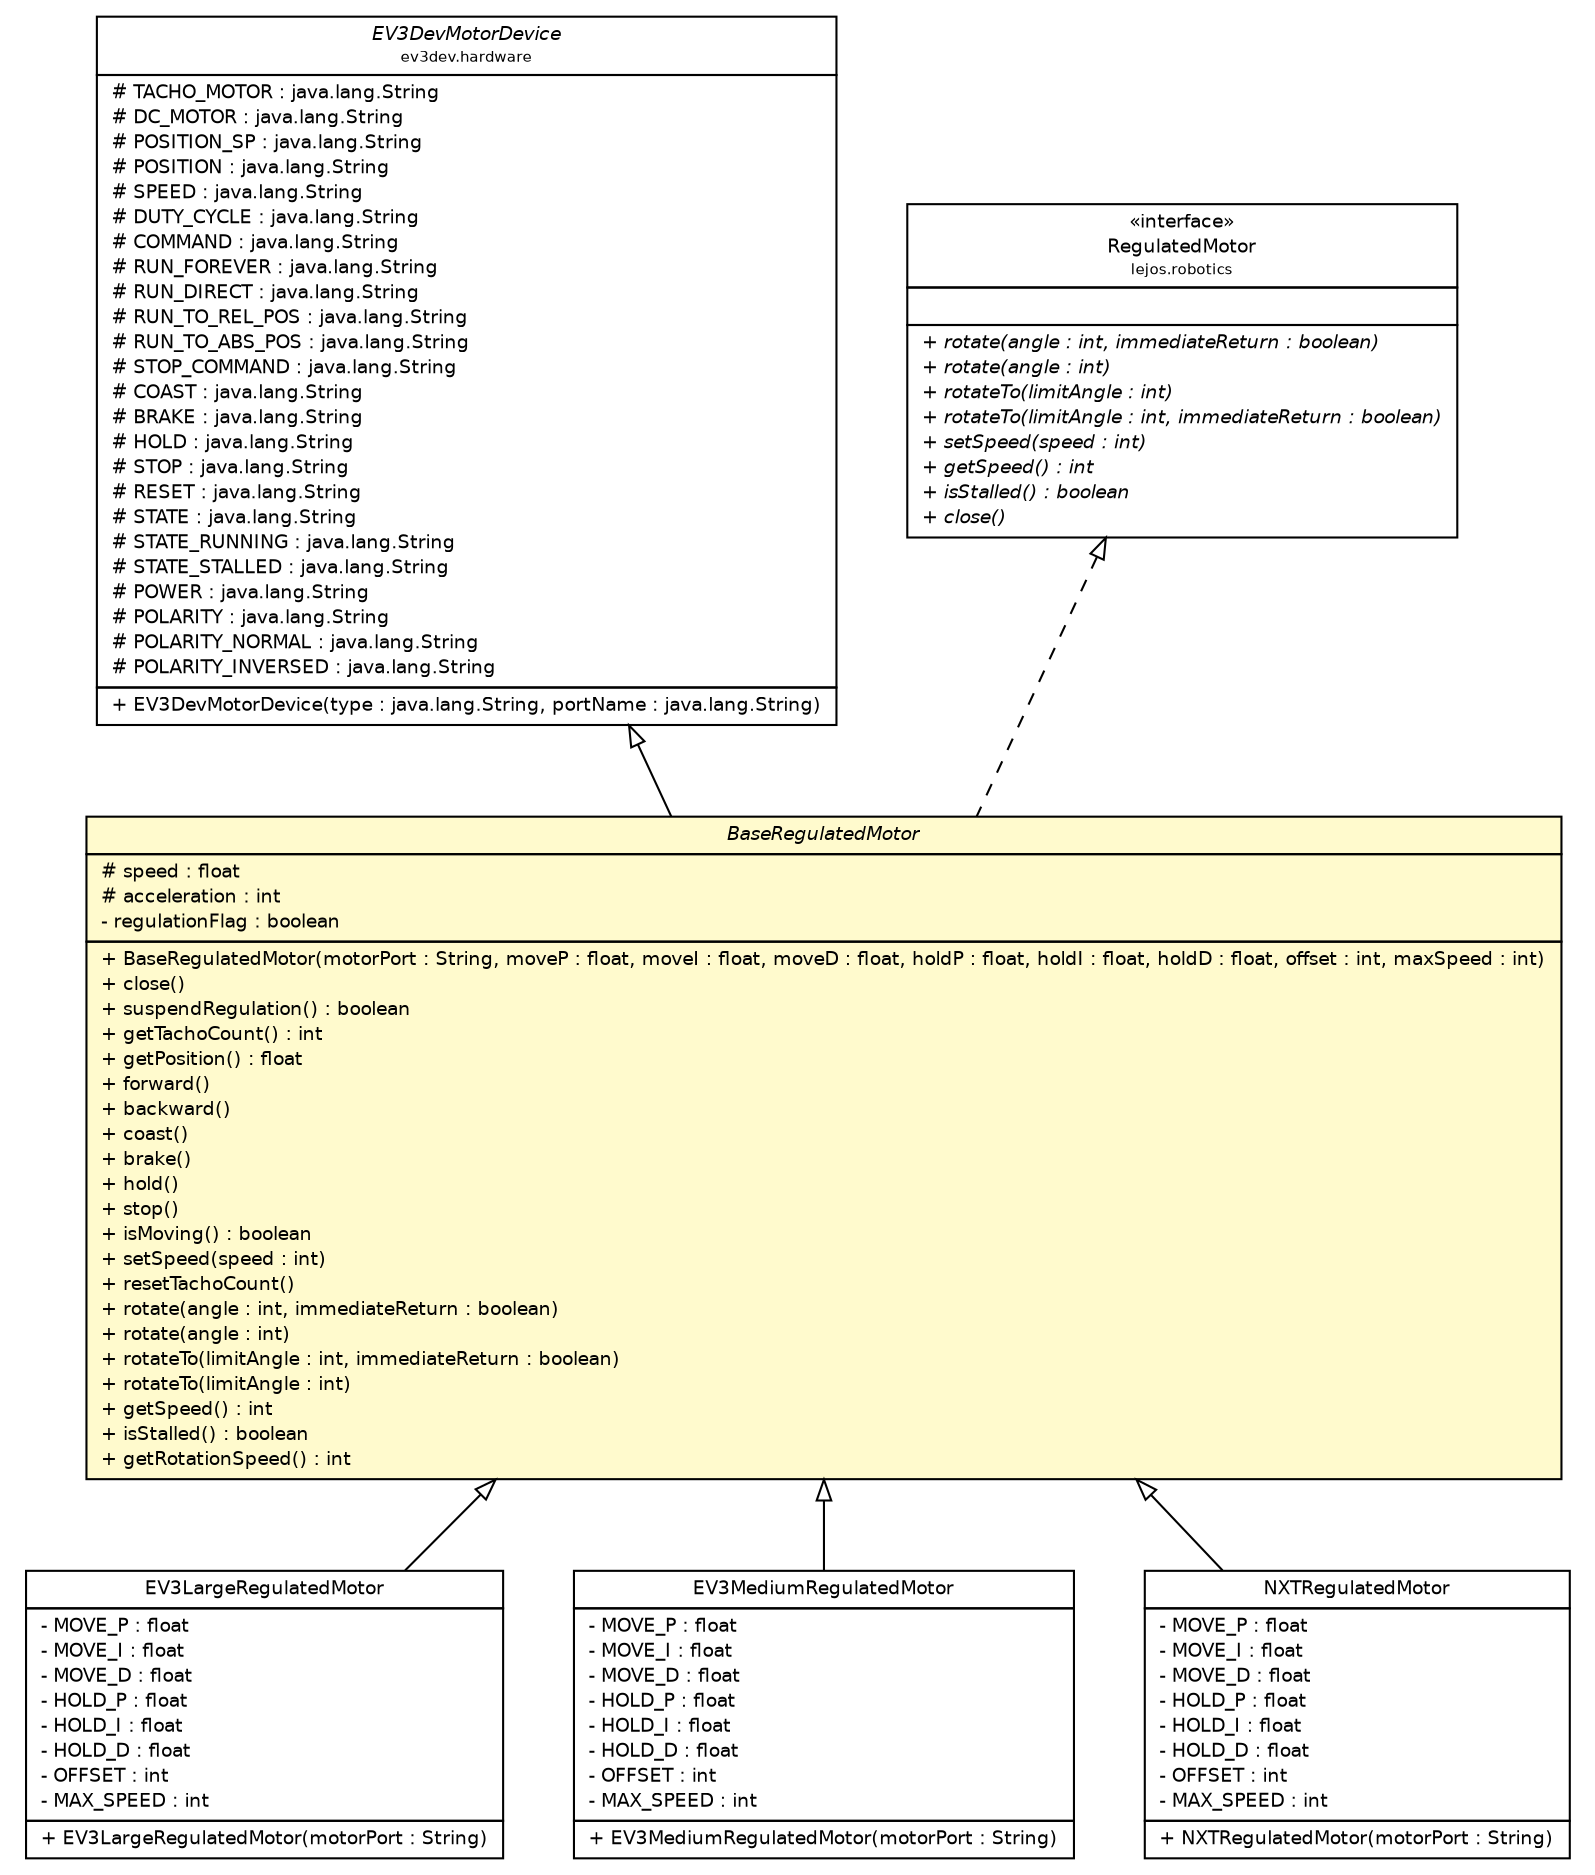 #!/usr/local/bin/dot
#
# Class diagram 
# Generated by UMLGraph version R5_6-24-gf6e263 (http://www.umlgraph.org/)
#

digraph G {
	edge [fontname="Helvetica",fontsize=10,labelfontname="Helvetica",labelfontsize=10];
	node [fontname="Helvetica",fontsize=10,shape=plaintext];
	nodesep=0.25;
	ranksep=0.5;
	// ev3dev.hardware.EV3DevMotorDevice
	c1547 [label=<<table title="ev3dev.hardware.EV3DevMotorDevice" border="0" cellborder="1" cellspacing="0" cellpadding="2" port="p" href="../../EV3DevMotorDevice.html">
		<tr><td><table border="0" cellspacing="0" cellpadding="1">
<tr><td align="center" balign="center"><font face="Helvetica-Oblique"> EV3DevMotorDevice </font></td></tr>
<tr><td align="center" balign="center"><font point-size="7.0"> ev3dev.hardware </font></td></tr>
		</table></td></tr>
		<tr><td><table border="0" cellspacing="0" cellpadding="1">
<tr><td align="left" balign="left"> # TACHO_MOTOR : java.lang.String </td></tr>
<tr><td align="left" balign="left"> # DC_MOTOR : java.lang.String </td></tr>
<tr><td align="left" balign="left"> # POSITION_SP : java.lang.String </td></tr>
<tr><td align="left" balign="left"> # POSITION : java.lang.String </td></tr>
<tr><td align="left" balign="left"> # SPEED : java.lang.String </td></tr>
<tr><td align="left" balign="left"> # DUTY_CYCLE : java.lang.String </td></tr>
<tr><td align="left" balign="left"> # COMMAND : java.lang.String </td></tr>
<tr><td align="left" balign="left"> # RUN_FOREVER : java.lang.String </td></tr>
<tr><td align="left" balign="left"> # RUN_DIRECT : java.lang.String </td></tr>
<tr><td align="left" balign="left"> # RUN_TO_REL_POS : java.lang.String </td></tr>
<tr><td align="left" balign="left"> # RUN_TO_ABS_POS : java.lang.String </td></tr>
<tr><td align="left" balign="left"> # STOP_COMMAND : java.lang.String </td></tr>
<tr><td align="left" balign="left"> # COAST : java.lang.String </td></tr>
<tr><td align="left" balign="left"> # BRAKE : java.lang.String </td></tr>
<tr><td align="left" balign="left"> # HOLD : java.lang.String </td></tr>
<tr><td align="left" balign="left"> # STOP : java.lang.String </td></tr>
<tr><td align="left" balign="left"> # RESET : java.lang.String </td></tr>
<tr><td align="left" balign="left"> # STATE : java.lang.String </td></tr>
<tr><td align="left" balign="left"> # STATE_RUNNING : java.lang.String </td></tr>
<tr><td align="left" balign="left"> # STATE_STALLED : java.lang.String </td></tr>
<tr><td align="left" balign="left"> # POWER : java.lang.String </td></tr>
<tr><td align="left" balign="left"> # POLARITY : java.lang.String </td></tr>
<tr><td align="left" balign="left"> # POLARITY_NORMAL : java.lang.String </td></tr>
<tr><td align="left" balign="left"> # POLARITY_INVERSED : java.lang.String </td></tr>
		</table></td></tr>
		<tr><td><table border="0" cellspacing="0" cellpadding="1">
<tr><td align="left" balign="left"> + EV3DevMotorDevice(type : java.lang.String, portName : java.lang.String) </td></tr>
		</table></td></tr>
		</table>>, URL="../../EV3DevMotorDevice.html", fontname="Helvetica", fontcolor="black", fontsize=9.0];
	// ev3dev.hardware.actuators.motors.BaseRegulatedMotor
	c1552 [label=<<table title="ev3dev.hardware.actuators.motors.BaseRegulatedMotor" border="0" cellborder="1" cellspacing="0" cellpadding="2" port="p" bgcolor="lemonChiffon" href="./BaseRegulatedMotor.html">
		<tr><td><table border="0" cellspacing="0" cellpadding="1">
<tr><td align="center" balign="center"><font face="Helvetica-Oblique"> BaseRegulatedMotor </font></td></tr>
		</table></td></tr>
		<tr><td><table border="0" cellspacing="0" cellpadding="1">
<tr><td align="left" balign="left"> # speed : float </td></tr>
<tr><td align="left" balign="left"> # acceleration : int </td></tr>
<tr><td align="left" balign="left"> - regulationFlag : boolean </td></tr>
		</table></td></tr>
		<tr><td><table border="0" cellspacing="0" cellpadding="1">
<tr><td align="left" balign="left"> + BaseRegulatedMotor(motorPort : String, moveP : float, moveI : float, moveD : float, holdP : float, holdI : float, holdD : float, offset : int, maxSpeed : int) </td></tr>
<tr><td align="left" balign="left"> + close() </td></tr>
<tr><td align="left" balign="left"> + suspendRegulation() : boolean </td></tr>
<tr><td align="left" balign="left"> + getTachoCount() : int </td></tr>
<tr><td align="left" balign="left"> + getPosition() : float </td></tr>
<tr><td align="left" balign="left"> + forward() </td></tr>
<tr><td align="left" balign="left"> + backward() </td></tr>
<tr><td align="left" balign="left"> + coast() </td></tr>
<tr><td align="left" balign="left"> + brake() </td></tr>
<tr><td align="left" balign="left"> + hold() </td></tr>
<tr><td align="left" balign="left"> + stop() </td></tr>
<tr><td align="left" balign="left"> + isMoving() : boolean </td></tr>
<tr><td align="left" balign="left"> + setSpeed(speed : int) </td></tr>
<tr><td align="left" balign="left"> + resetTachoCount() </td></tr>
<tr><td align="left" balign="left"> + rotate(angle : int, immediateReturn : boolean) </td></tr>
<tr><td align="left" balign="left"> + rotate(angle : int) </td></tr>
<tr><td align="left" balign="left"> + rotateTo(limitAngle : int, immediateReturn : boolean) </td></tr>
<tr><td align="left" balign="left"> + rotateTo(limitAngle : int) </td></tr>
<tr><td align="left" balign="left"> + getSpeed() : int </td></tr>
<tr><td align="left" balign="left"> + isStalled() : boolean </td></tr>
<tr><td align="left" balign="left"> + getRotationSpeed() : int </td></tr>
		</table></td></tr>
		</table>>, URL="./BaseRegulatedMotor.html", fontname="Helvetica", fontcolor="black", fontsize=9.0];
	// ev3dev.hardware.actuators.motors.EV3LargeRegulatedMotor
	c1554 [label=<<table title="ev3dev.hardware.actuators.motors.EV3LargeRegulatedMotor" border="0" cellborder="1" cellspacing="0" cellpadding="2" port="p" href="./EV3LargeRegulatedMotor.html">
		<tr><td><table border="0" cellspacing="0" cellpadding="1">
<tr><td align="center" balign="center"> EV3LargeRegulatedMotor </td></tr>
		</table></td></tr>
		<tr><td><table border="0" cellspacing="0" cellpadding="1">
<tr><td align="left" balign="left"> - MOVE_P : float </td></tr>
<tr><td align="left" balign="left"> - MOVE_I : float </td></tr>
<tr><td align="left" balign="left"> - MOVE_D : float </td></tr>
<tr><td align="left" balign="left"> - HOLD_P : float </td></tr>
<tr><td align="left" balign="left"> - HOLD_I : float </td></tr>
<tr><td align="left" balign="left"> - HOLD_D : float </td></tr>
<tr><td align="left" balign="left"> - OFFSET : int </td></tr>
<tr><td align="left" balign="left"> - MAX_SPEED : int </td></tr>
		</table></td></tr>
		<tr><td><table border="0" cellspacing="0" cellpadding="1">
<tr><td align="left" balign="left"> + EV3LargeRegulatedMotor(motorPort : String) </td></tr>
		</table></td></tr>
		</table>>, URL="./EV3LargeRegulatedMotor.html", fontname="Helvetica", fontcolor="black", fontsize=9.0];
	// ev3dev.hardware.actuators.motors.EV3MediumRegulatedMotor
	c1555 [label=<<table title="ev3dev.hardware.actuators.motors.EV3MediumRegulatedMotor" border="0" cellborder="1" cellspacing="0" cellpadding="2" port="p" href="./EV3MediumRegulatedMotor.html">
		<tr><td><table border="0" cellspacing="0" cellpadding="1">
<tr><td align="center" balign="center"> EV3MediumRegulatedMotor </td></tr>
		</table></td></tr>
		<tr><td><table border="0" cellspacing="0" cellpadding="1">
<tr><td align="left" balign="left"> - MOVE_P : float </td></tr>
<tr><td align="left" balign="left"> - MOVE_I : float </td></tr>
<tr><td align="left" balign="left"> - MOVE_D : float </td></tr>
<tr><td align="left" balign="left"> - HOLD_P : float </td></tr>
<tr><td align="left" balign="left"> - HOLD_I : float </td></tr>
<tr><td align="left" balign="left"> - HOLD_D : float </td></tr>
<tr><td align="left" balign="left"> - OFFSET : int </td></tr>
<tr><td align="left" balign="left"> - MAX_SPEED : int </td></tr>
		</table></td></tr>
		<tr><td><table border="0" cellspacing="0" cellpadding="1">
<tr><td align="left" balign="left"> + EV3MediumRegulatedMotor(motorPort : String) </td></tr>
		</table></td></tr>
		</table>>, URL="./EV3MediumRegulatedMotor.html", fontname="Helvetica", fontcolor="black", fontsize=9.0];
	// ev3dev.hardware.actuators.motors.NXTRegulatedMotor
	c1556 [label=<<table title="ev3dev.hardware.actuators.motors.NXTRegulatedMotor" border="0" cellborder="1" cellspacing="0" cellpadding="2" port="p" href="./NXTRegulatedMotor.html">
		<tr><td><table border="0" cellspacing="0" cellpadding="1">
<tr><td align="center" balign="center"> NXTRegulatedMotor </td></tr>
		</table></td></tr>
		<tr><td><table border="0" cellspacing="0" cellpadding="1">
<tr><td align="left" balign="left"> - MOVE_P : float </td></tr>
<tr><td align="left" balign="left"> - MOVE_I : float </td></tr>
<tr><td align="left" balign="left"> - MOVE_D : float </td></tr>
<tr><td align="left" balign="left"> - HOLD_P : float </td></tr>
<tr><td align="left" balign="left"> - HOLD_I : float </td></tr>
<tr><td align="left" balign="left"> - HOLD_D : float </td></tr>
<tr><td align="left" balign="left"> - OFFSET : int </td></tr>
<tr><td align="left" balign="left"> - MAX_SPEED : int </td></tr>
		</table></td></tr>
		<tr><td><table border="0" cellspacing="0" cellpadding="1">
<tr><td align="left" balign="left"> + NXTRegulatedMotor(motorPort : String) </td></tr>
		</table></td></tr>
		</table>>, URL="./NXTRegulatedMotor.html", fontname="Helvetica", fontcolor="black", fontsize=9.0];
	// lejos.robotics.RegulatedMotor
	c1599 [label=<<table title="lejos.robotics.RegulatedMotor" border="0" cellborder="1" cellspacing="0" cellpadding="2" port="p" href="../../../../lejos/robotics/RegulatedMotor.html">
		<tr><td><table border="0" cellspacing="0" cellpadding="1">
<tr><td align="center" balign="center"> &#171;interface&#187; </td></tr>
<tr><td align="center" balign="center"> RegulatedMotor </td></tr>
<tr><td align="center" balign="center"><font point-size="7.0"> lejos.robotics </font></td></tr>
		</table></td></tr>
		<tr><td><table border="0" cellspacing="0" cellpadding="1">
<tr><td align="left" balign="left">  </td></tr>
		</table></td></tr>
		<tr><td><table border="0" cellspacing="0" cellpadding="1">
<tr><td align="left" balign="left"><font face="Helvetica-Oblique" point-size="9.0"> + rotate(angle : int, immediateReturn : boolean) </font></td></tr>
<tr><td align="left" balign="left"><font face="Helvetica-Oblique" point-size="9.0"> + rotate(angle : int) </font></td></tr>
<tr><td align="left" balign="left"><font face="Helvetica-Oblique" point-size="9.0"> + rotateTo(limitAngle : int) </font></td></tr>
<tr><td align="left" balign="left"><font face="Helvetica-Oblique" point-size="9.0"> + rotateTo(limitAngle : int, immediateReturn : boolean) </font></td></tr>
<tr><td align="left" balign="left"><font face="Helvetica-Oblique" point-size="9.0"> + setSpeed(speed : int) </font></td></tr>
<tr><td align="left" balign="left"><font face="Helvetica-Oblique" point-size="9.0"> + getSpeed() : int </font></td></tr>
<tr><td align="left" balign="left"><font face="Helvetica-Oblique" point-size="9.0"> + isStalled() : boolean </font></td></tr>
<tr><td align="left" balign="left"><font face="Helvetica-Oblique" point-size="9.0"> + close() </font></td></tr>
		</table></td></tr>
		</table>>, URL="../../../../lejos/robotics/RegulatedMotor.html", fontname="Helvetica", fontcolor="black", fontsize=9.0];
	//ev3dev.hardware.actuators.motors.BaseRegulatedMotor extends ev3dev.hardware.EV3DevMotorDevice
	c1547:p -> c1552:p [dir=back,arrowtail=empty];
	//ev3dev.hardware.actuators.motors.BaseRegulatedMotor implements lejos.robotics.RegulatedMotor
	c1599:p -> c1552:p [dir=back,arrowtail=empty,style=dashed];
	//ev3dev.hardware.actuators.motors.EV3LargeRegulatedMotor extends ev3dev.hardware.actuators.motors.BaseRegulatedMotor
	c1552:p -> c1554:p [dir=back,arrowtail=empty];
	//ev3dev.hardware.actuators.motors.EV3MediumRegulatedMotor extends ev3dev.hardware.actuators.motors.BaseRegulatedMotor
	c1552:p -> c1555:p [dir=back,arrowtail=empty];
	//ev3dev.hardware.actuators.motors.NXTRegulatedMotor extends ev3dev.hardware.actuators.motors.BaseRegulatedMotor
	c1552:p -> c1556:p [dir=back,arrowtail=empty];
}


